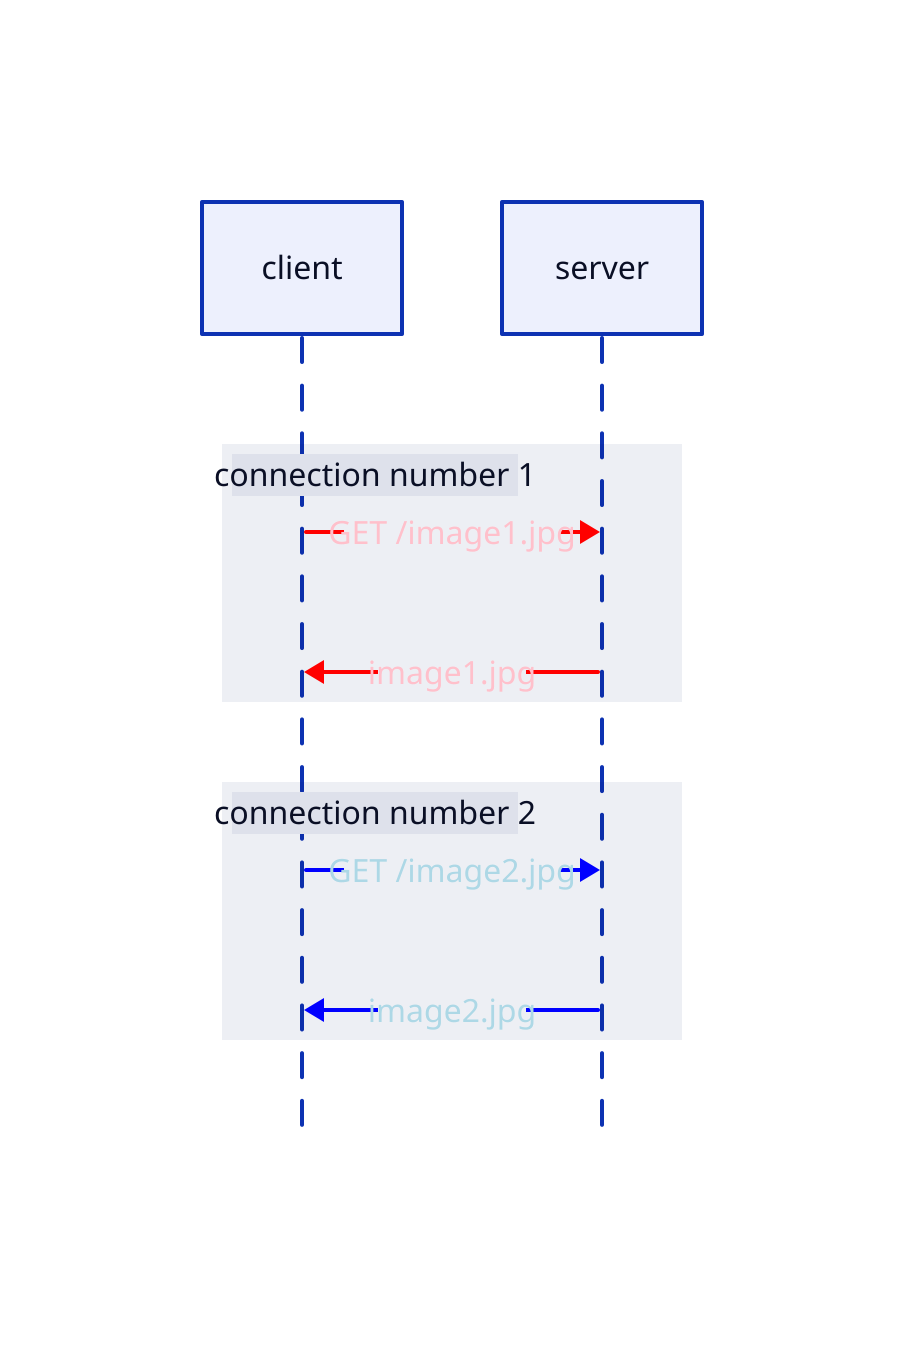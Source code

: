 # d2 content/posts/2024/http1.1-from-scratch/noreuse.d2 --sketch --theme 200 --pad=20 content/posts/2024/http1.1-from-scratch/noreuse.svg

style: {
  fill: transparent
}

shape: sequence_diagram

client
server

connection number 1: {
  client -> server: GET /image1.jpg {
    style.font-color: pink
    style.stroke: red
  }
  server -> client: image1.jpg {
    style.font-color: pink
    style.stroke: red
  }
}

connection number 2: {
  client -> server: GET /image2.jpg {
    style.font-color: lightBlue
    style.stroke: blue
  }
  server -> client: image2.jpg {
    style.font-color: lightBlue
    style.stroke: blue
  }
}